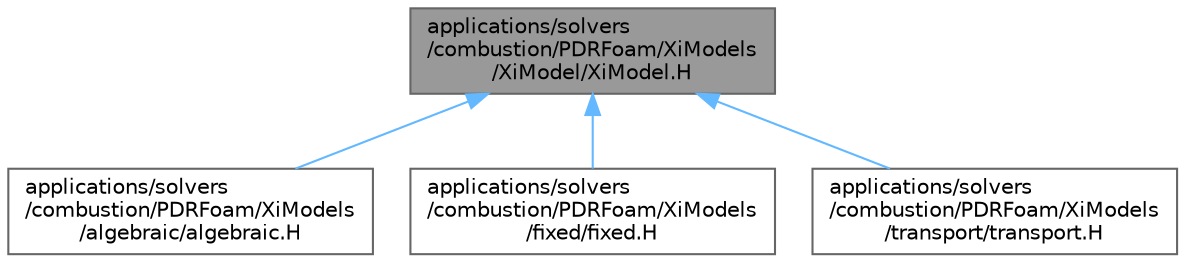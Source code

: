 digraph "applications/solvers/combustion/PDRFoam/XiModels/XiModel/XiModel.H"
{
 // LATEX_PDF_SIZE
  bgcolor="transparent";
  edge [fontname=Helvetica,fontsize=10,labelfontname=Helvetica,labelfontsize=10];
  node [fontname=Helvetica,fontsize=10,shape=box,height=0.2,width=0.4];
  Node1 [id="Node000001",label="applications/solvers\l/combustion/PDRFoam/XiModels\l/XiModel/XiModel.H",height=0.2,width=0.4,color="gray40", fillcolor="grey60", style="filled", fontcolor="black",tooltip=" "];
  Node1 -> Node2 [id="edge1_Node000001_Node000002",dir="back",color="steelblue1",style="solid",tooltip=" "];
  Node2 [id="Node000002",label="applications/solvers\l/combustion/PDRFoam/XiModels\l/algebraic/algebraic.H",height=0.2,width=0.4,color="grey40", fillcolor="white", style="filled",URL="$algebraic_8H.html",tooltip=" "];
  Node1 -> Node3 [id="edge2_Node000001_Node000003",dir="back",color="steelblue1",style="solid",tooltip=" "];
  Node3 [id="Node000003",label="applications/solvers\l/combustion/PDRFoam/XiModels\l/fixed/fixed.H",height=0.2,width=0.4,color="grey40", fillcolor="white", style="filled",URL="$fixed_8H.html",tooltip=" "];
  Node1 -> Node4 [id="edge3_Node000001_Node000004",dir="back",color="steelblue1",style="solid",tooltip=" "];
  Node4 [id="Node000004",label="applications/solvers\l/combustion/PDRFoam/XiModels\l/transport/transport.H",height=0.2,width=0.4,color="grey40", fillcolor="white", style="filled",URL="$transport_8H.html",tooltip=" "];
}

